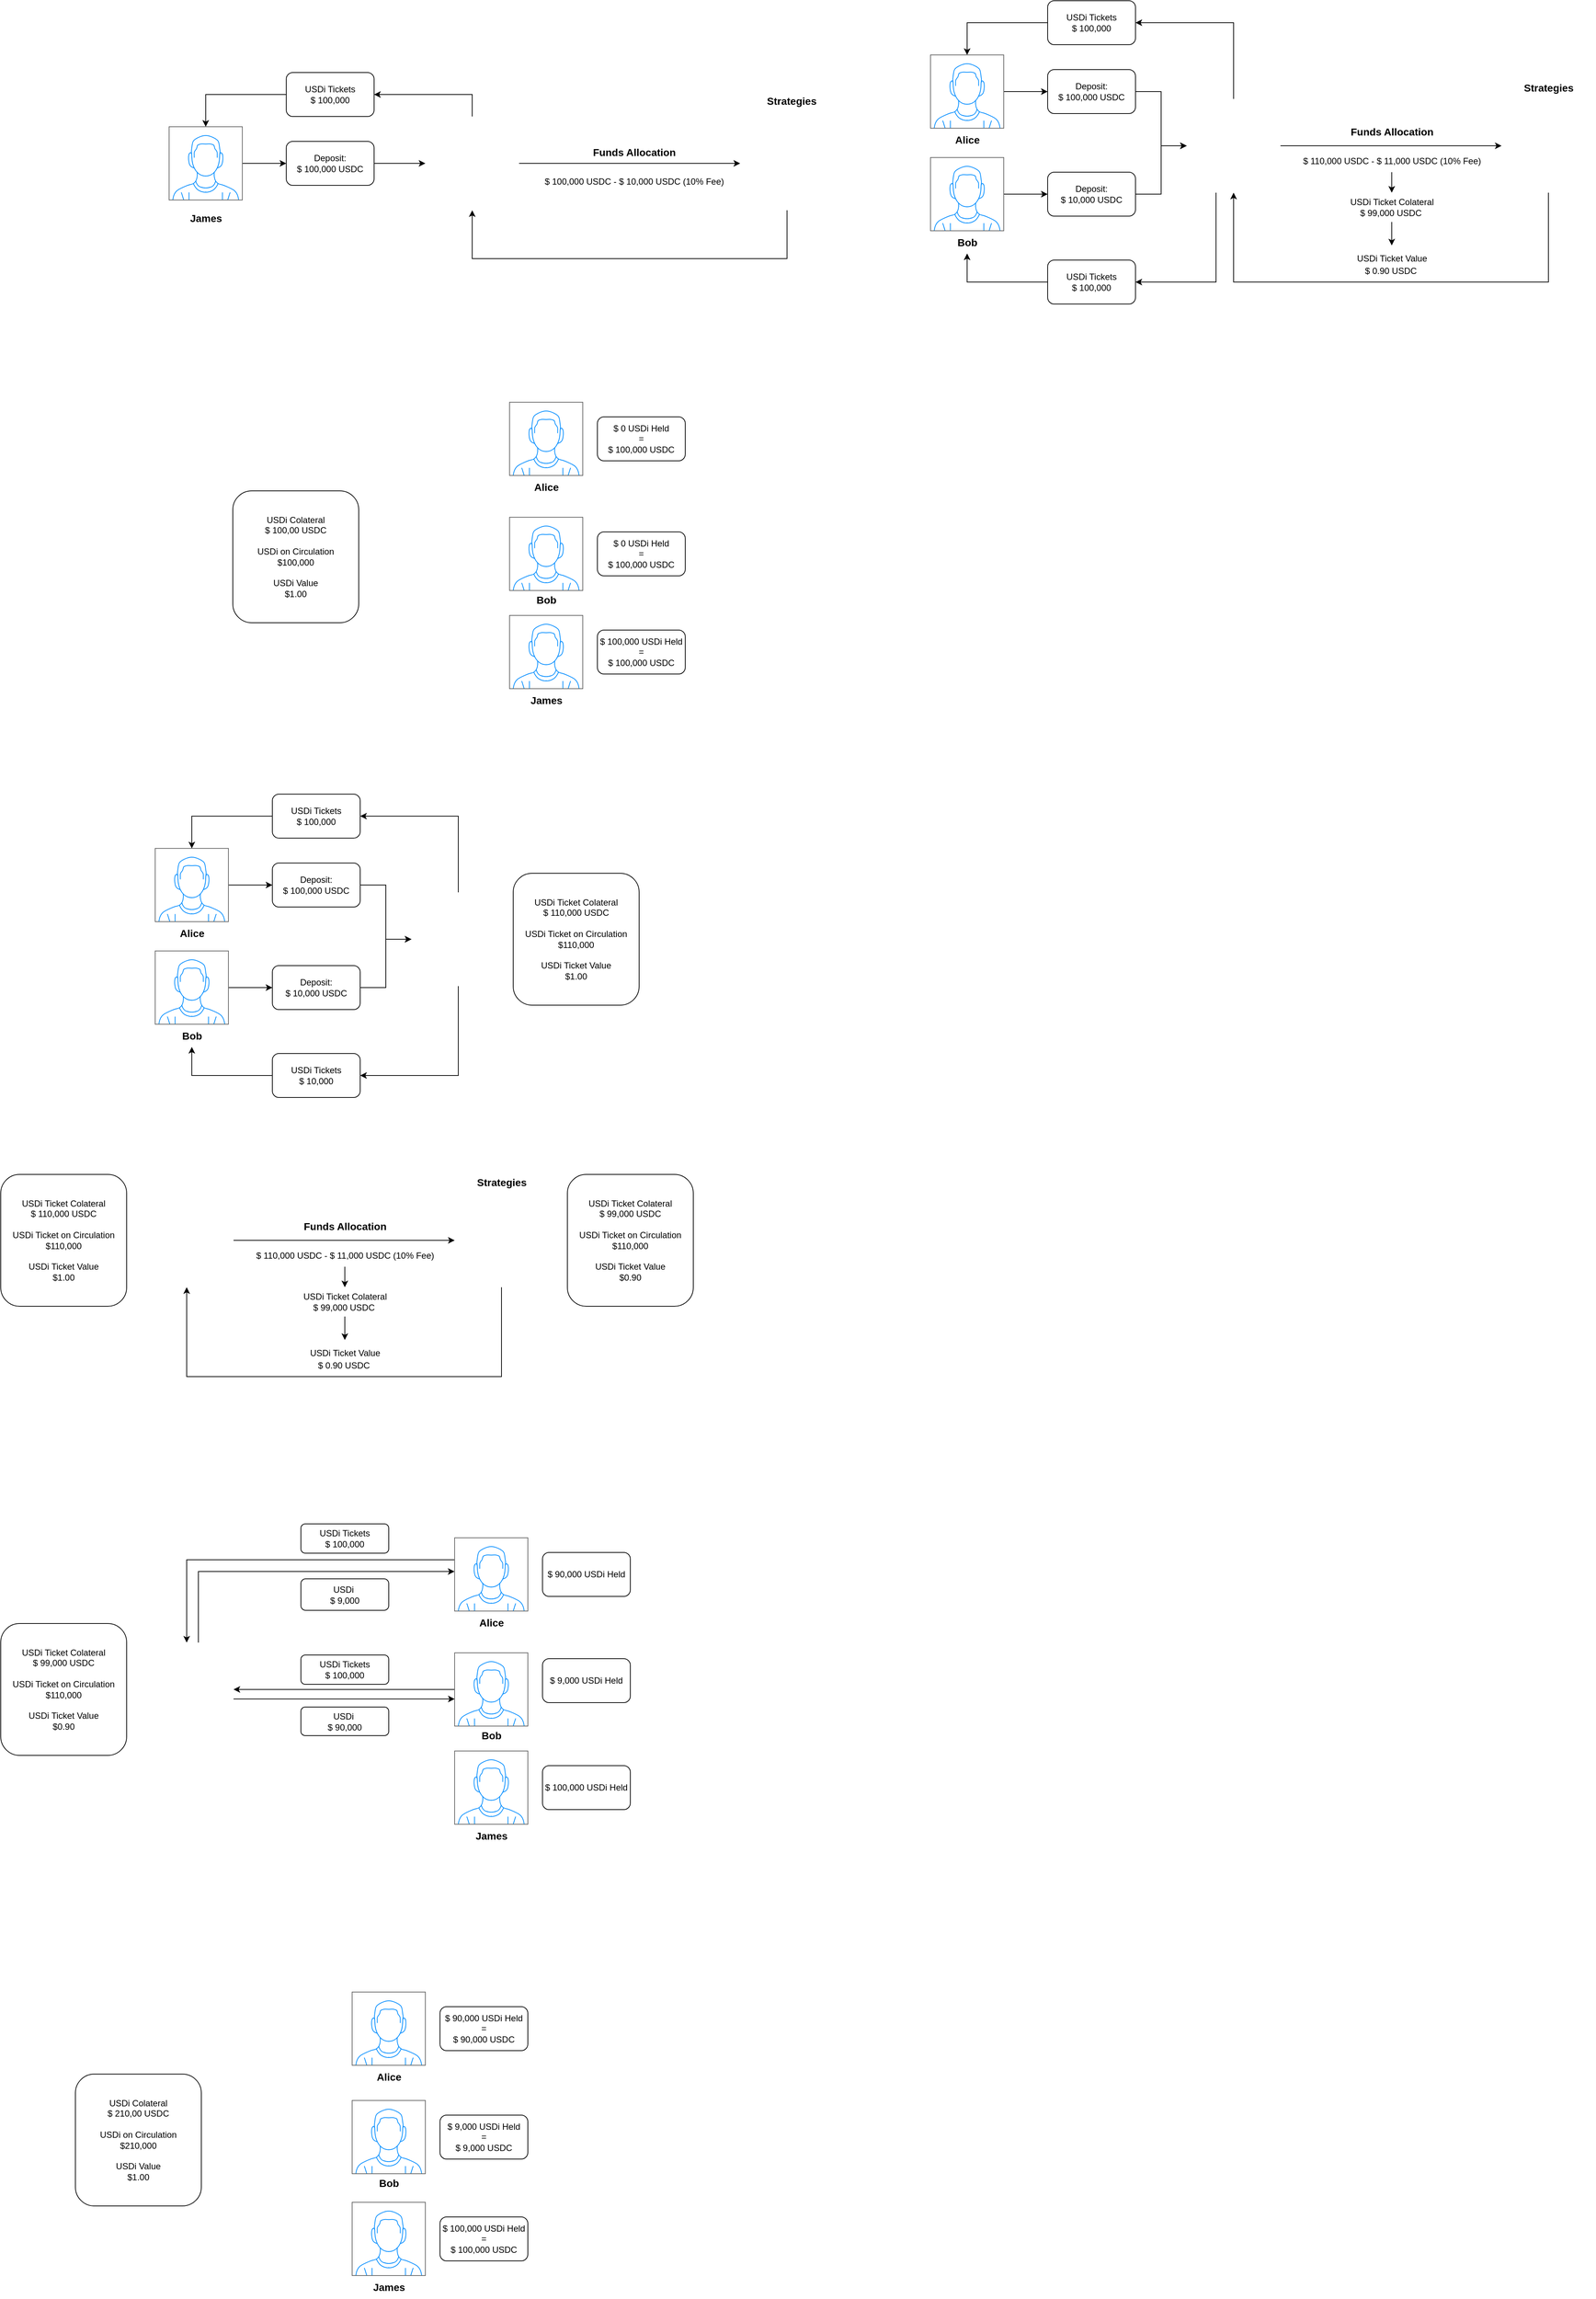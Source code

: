 <mxfile version="20.2.5" type="github">
  <diagram id="_vFJqaGQAh5Z3tcA5GTo" name="Página-1">
    <mxGraphModel dx="3383" dy="2263" grid="1" gridSize="10" guides="1" tooltips="1" connect="1" arrows="1" fold="1" page="1" pageScale="1" pageWidth="827" pageHeight="1169" math="0" shadow="0">
      <root>
        <mxCell id="0" />
        <mxCell id="1" parent="0" />
        <mxCell id="jvoHZDlcRhFGuNJNGTSo-19" value="" style="edgeStyle=orthogonalEdgeStyle;rounded=0;orthogonalLoop=1;jettySize=auto;html=1;" edge="1" parent="1" source="jvoHZDlcRhFGuNJNGTSo-2" target="jvoHZDlcRhFGuNJNGTSo-15">
          <mxGeometry relative="1" as="geometry" />
        </mxCell>
        <mxCell id="jvoHZDlcRhFGuNJNGTSo-2" value="Deposit:&lt;br&gt;$ 100,000 USDC" style="rounded=1;whiteSpace=wrap;html=1;" vertex="1" parent="1">
          <mxGeometry x="1290" y="-404" width="120" height="60" as="geometry" />
        </mxCell>
        <mxCell id="jvoHZDlcRhFGuNJNGTSo-20" style="edgeStyle=orthogonalEdgeStyle;rounded=0;orthogonalLoop=1;jettySize=auto;html=1;" edge="1" parent="1" source="jvoHZDlcRhFGuNJNGTSo-6" target="jvoHZDlcRhFGuNJNGTSo-10">
          <mxGeometry relative="1" as="geometry" />
        </mxCell>
        <mxCell id="jvoHZDlcRhFGuNJNGTSo-6" value="USDi Tickets&lt;br&gt;$ 100,000" style="rounded=1;whiteSpace=wrap;html=1;" vertex="1" parent="1">
          <mxGeometry x="1290" y="-498" width="120" height="60" as="geometry" />
        </mxCell>
        <mxCell id="jvoHZDlcRhFGuNJNGTSo-14" value="" style="edgeStyle=orthogonalEdgeStyle;rounded=0;orthogonalLoop=1;jettySize=auto;html=1;" edge="1" parent="1" source="jvoHZDlcRhFGuNJNGTSo-10" target="jvoHZDlcRhFGuNJNGTSo-2">
          <mxGeometry relative="1" as="geometry" />
        </mxCell>
        <mxCell id="jvoHZDlcRhFGuNJNGTSo-10" value="" style="verticalLabelPosition=bottom;shadow=0;dashed=0;align=center;html=1;verticalAlign=top;strokeWidth=1;shape=mxgraph.mockup.containers.userMale;strokeColor=#666666;strokeColor2=#008cff;" vertex="1" parent="1">
          <mxGeometry x="1130" y="-424" width="100" height="100" as="geometry" />
        </mxCell>
        <mxCell id="jvoHZDlcRhFGuNJNGTSo-18" value="" style="edgeStyle=orthogonalEdgeStyle;rounded=0;orthogonalLoop=1;jettySize=auto;html=1;" edge="1" parent="1" source="jvoHZDlcRhFGuNJNGTSo-15" target="jvoHZDlcRhFGuNJNGTSo-6">
          <mxGeometry relative="1" as="geometry">
            <Array as="points">
              <mxPoint x="1544" y="-468" />
            </Array>
          </mxGeometry>
        </mxCell>
        <mxCell id="jvoHZDlcRhFGuNJNGTSo-22" value="" style="edgeStyle=orthogonalEdgeStyle;rounded=0;orthogonalLoop=1;jettySize=auto;html=1;" edge="1" parent="1" source="jvoHZDlcRhFGuNJNGTSo-15" target="jvoHZDlcRhFGuNJNGTSo-21">
          <mxGeometry relative="1" as="geometry" />
        </mxCell>
        <mxCell id="jvoHZDlcRhFGuNJNGTSo-51" style="edgeStyle=orthogonalEdgeStyle;rounded=0;orthogonalLoop=1;jettySize=auto;html=1;entryX=1;entryY=0.5;entryDx=0;entryDy=0;fontSize=14;" edge="1" parent="1" source="jvoHZDlcRhFGuNJNGTSo-15" target="jvoHZDlcRhFGuNJNGTSo-50">
          <mxGeometry relative="1" as="geometry">
            <Array as="points">
              <mxPoint x="1520" y="-114" />
            </Array>
          </mxGeometry>
        </mxCell>
        <mxCell id="jvoHZDlcRhFGuNJNGTSo-15" value="" style="shape=image;html=1;verticalAlign=top;verticalLabelPosition=bottom;labelBackgroundColor=#ffffff;imageAspect=0;aspect=fixed;image=https://cdn3.iconfinder.com/data/icons/finance-152/64/1-128.png" vertex="1" parent="1">
          <mxGeometry x="1480" y="-364" width="128" height="128" as="geometry" />
        </mxCell>
        <mxCell id="jvoHZDlcRhFGuNJNGTSo-27" style="edgeStyle=orthogonalEdgeStyle;rounded=0;orthogonalLoop=1;jettySize=auto;html=1;entryX=0.5;entryY=1;entryDx=0;entryDy=0;fontSize=14;" edge="1" parent="1" source="jvoHZDlcRhFGuNJNGTSo-21" target="jvoHZDlcRhFGuNJNGTSo-15">
          <mxGeometry relative="1" as="geometry">
            <Array as="points">
              <mxPoint x="1974" y="-114" />
              <mxPoint x="1544" y="-114" />
            </Array>
          </mxGeometry>
        </mxCell>
        <mxCell id="jvoHZDlcRhFGuNJNGTSo-21" value="" style="shape=image;html=1;verticalAlign=top;verticalLabelPosition=bottom;labelBackgroundColor=#ffffff;imageAspect=0;aspect=fixed;image=https://cdn4.iconfinder.com/data/icons/success-filloutline/64/Income-cash-money-banking-business-128.png" vertex="1" parent="1">
          <mxGeometry x="1910" y="-364" width="128" height="128" as="geometry" />
        </mxCell>
        <mxCell id="jvoHZDlcRhFGuNJNGTSo-23" value="&lt;b&gt;&lt;font style=&quot;font-size: 14px;&quot;&gt;Funds Allocation&lt;/font&gt;&lt;/b&gt;" style="text;html=1;align=center;verticalAlign=middle;resizable=0;points=[];autosize=1;strokeColor=none;fillColor=none;" vertex="1" parent="1">
          <mxGeometry x="1690" y="-334" width="140" height="30" as="geometry" />
        </mxCell>
        <mxCell id="jvoHZDlcRhFGuNJNGTSo-57" style="edgeStyle=orthogonalEdgeStyle;rounded=0;orthogonalLoop=1;jettySize=auto;html=1;fontSize=14;" edge="1" parent="1" source="jvoHZDlcRhFGuNJNGTSo-25" target="jvoHZDlcRhFGuNJNGTSo-56">
          <mxGeometry relative="1" as="geometry" />
        </mxCell>
        <mxCell id="jvoHZDlcRhFGuNJNGTSo-25" value="&lt;span style=&quot;&quot;&gt;$ 110,000 USDC - $ 11,000 USDC (10% Fee)&lt;/span&gt;" style="text;html=1;align=center;verticalAlign=middle;resizable=0;points=[];autosize=1;strokeColor=none;fillColor=none;" vertex="1" parent="1">
          <mxGeometry x="1625" y="-294" width="270" height="30" as="geometry" />
        </mxCell>
        <mxCell id="jvoHZDlcRhFGuNJNGTSo-28" value="&lt;span style=&quot;font-size: 14px;&quot;&gt;&lt;b&gt;Strategies&lt;/b&gt;&lt;/span&gt;" style="text;html=1;align=center;verticalAlign=middle;resizable=0;points=[];autosize=1;strokeColor=none;fillColor=none;" vertex="1" parent="1">
          <mxGeometry x="1929" y="-394" width="90" height="30" as="geometry" />
        </mxCell>
        <mxCell id="jvoHZDlcRhFGuNJNGTSo-29" value="&lt;b&gt;&lt;font style=&quot;font-size: 14px;&quot;&gt;Alice&lt;/font&gt;&lt;/b&gt;" style="text;html=1;align=center;verticalAlign=middle;resizable=0;points=[];autosize=1;strokeColor=none;fillColor=none;" vertex="1" parent="1">
          <mxGeometry x="1150" y="-323" width="60" height="30" as="geometry" />
        </mxCell>
        <mxCell id="jvoHZDlcRhFGuNJNGTSo-30" value="" style="edgeStyle=orthogonalEdgeStyle;rounded=0;orthogonalLoop=1;jettySize=auto;html=1;" edge="1" parent="1" source="jvoHZDlcRhFGuNJNGTSo-31" target="jvoHZDlcRhFGuNJNGTSo-38">
          <mxGeometry relative="1" as="geometry" />
        </mxCell>
        <mxCell id="jvoHZDlcRhFGuNJNGTSo-31" value="Deposit:&lt;br&gt;$ 100,000 USDC" style="rounded=1;whiteSpace=wrap;html=1;" vertex="1" parent="1">
          <mxGeometry x="250" y="-306" width="120" height="60" as="geometry" />
        </mxCell>
        <mxCell id="jvoHZDlcRhFGuNJNGTSo-32" style="edgeStyle=orthogonalEdgeStyle;rounded=0;orthogonalLoop=1;jettySize=auto;html=1;" edge="1" parent="1" source="jvoHZDlcRhFGuNJNGTSo-33" target="jvoHZDlcRhFGuNJNGTSo-35">
          <mxGeometry relative="1" as="geometry" />
        </mxCell>
        <mxCell id="jvoHZDlcRhFGuNJNGTSo-33" value="USDi Tickets&lt;br&gt;$ 100,000" style="rounded=1;whiteSpace=wrap;html=1;" vertex="1" parent="1">
          <mxGeometry x="250" y="-400" width="120" height="60" as="geometry" />
        </mxCell>
        <mxCell id="jvoHZDlcRhFGuNJNGTSo-34" value="" style="edgeStyle=orthogonalEdgeStyle;rounded=0;orthogonalLoop=1;jettySize=auto;html=1;" edge="1" parent="1" source="jvoHZDlcRhFGuNJNGTSo-35" target="jvoHZDlcRhFGuNJNGTSo-31">
          <mxGeometry relative="1" as="geometry" />
        </mxCell>
        <mxCell id="jvoHZDlcRhFGuNJNGTSo-35" value="" style="verticalLabelPosition=bottom;shadow=0;dashed=0;align=center;html=1;verticalAlign=top;strokeWidth=1;shape=mxgraph.mockup.containers.userMale;strokeColor=#666666;strokeColor2=#008cff;" vertex="1" parent="1">
          <mxGeometry x="90" y="-326" width="100" height="100" as="geometry" />
        </mxCell>
        <mxCell id="jvoHZDlcRhFGuNJNGTSo-36" value="" style="edgeStyle=orthogonalEdgeStyle;rounded=0;orthogonalLoop=1;jettySize=auto;html=1;" edge="1" parent="1" source="jvoHZDlcRhFGuNJNGTSo-38" target="jvoHZDlcRhFGuNJNGTSo-33">
          <mxGeometry relative="1" as="geometry">
            <Array as="points">
              <mxPoint x="504" y="-370" />
            </Array>
          </mxGeometry>
        </mxCell>
        <mxCell id="jvoHZDlcRhFGuNJNGTSo-37" value="" style="edgeStyle=orthogonalEdgeStyle;rounded=0;orthogonalLoop=1;jettySize=auto;html=1;" edge="1" parent="1" source="jvoHZDlcRhFGuNJNGTSo-38" target="jvoHZDlcRhFGuNJNGTSo-40">
          <mxGeometry relative="1" as="geometry" />
        </mxCell>
        <mxCell id="jvoHZDlcRhFGuNJNGTSo-38" value="" style="shape=image;html=1;verticalAlign=top;verticalLabelPosition=bottom;labelBackgroundColor=#ffffff;imageAspect=0;aspect=fixed;image=https://cdn3.iconfinder.com/data/icons/finance-152/64/1-128.png" vertex="1" parent="1">
          <mxGeometry x="440" y="-340" width="128" height="128" as="geometry" />
        </mxCell>
        <mxCell id="jvoHZDlcRhFGuNJNGTSo-39" style="edgeStyle=orthogonalEdgeStyle;rounded=0;orthogonalLoop=1;jettySize=auto;html=1;entryX=0.5;entryY=1;entryDx=0;entryDy=0;fontSize=14;" edge="1" parent="1" source="jvoHZDlcRhFGuNJNGTSo-40" target="jvoHZDlcRhFGuNJNGTSo-38">
          <mxGeometry relative="1" as="geometry">
            <Array as="points">
              <mxPoint x="934" y="-146" />
              <mxPoint x="504" y="-146" />
            </Array>
          </mxGeometry>
        </mxCell>
        <mxCell id="jvoHZDlcRhFGuNJNGTSo-40" value="" style="shape=image;html=1;verticalAlign=top;verticalLabelPosition=bottom;labelBackgroundColor=#ffffff;imageAspect=0;aspect=fixed;image=https://cdn4.iconfinder.com/data/icons/success-filloutline/64/Income-cash-money-banking-business-128.png" vertex="1" parent="1">
          <mxGeometry x="870" y="-340" width="128" height="128" as="geometry" />
        </mxCell>
        <mxCell id="jvoHZDlcRhFGuNJNGTSo-41" value="&lt;b&gt;&lt;font style=&quot;font-size: 14px;&quot;&gt;Funds Allocation&lt;/font&gt;&lt;/b&gt;" style="text;html=1;align=center;verticalAlign=middle;resizable=0;points=[];autosize=1;strokeColor=none;fillColor=none;" vertex="1" parent="1">
          <mxGeometry x="655" y="-306" width="140" height="30" as="geometry" />
        </mxCell>
        <mxCell id="jvoHZDlcRhFGuNJNGTSo-42" value="&lt;span style=&quot;&quot;&gt;$ 100,000 USDC - $ 10,000 USDC (10% Fee)&lt;/span&gt;" style="text;html=1;align=center;verticalAlign=middle;resizable=0;points=[];autosize=1;strokeColor=none;fillColor=none;" vertex="1" parent="1">
          <mxGeometry x="590" y="-266" width="270" height="30" as="geometry" />
        </mxCell>
        <mxCell id="jvoHZDlcRhFGuNJNGTSo-43" value="&lt;span style=&quot;font-size: 14px;&quot;&gt;&lt;b&gt;Strategies&lt;/b&gt;&lt;/span&gt;" style="text;html=1;align=center;verticalAlign=middle;resizable=0;points=[];autosize=1;strokeColor=none;fillColor=none;" vertex="1" parent="1">
          <mxGeometry x="895" y="-376" width="90" height="30" as="geometry" />
        </mxCell>
        <mxCell id="jvoHZDlcRhFGuNJNGTSo-44" value="&lt;b&gt;&lt;font style=&quot;font-size: 14px;&quot;&gt;James&lt;/font&gt;&lt;/b&gt;" style="text;html=1;align=center;verticalAlign=middle;resizable=0;points=[];autosize=1;strokeColor=none;fillColor=none;" vertex="1" parent="1">
          <mxGeometry x="105" y="-216" width="70" height="30" as="geometry" />
        </mxCell>
        <mxCell id="jvoHZDlcRhFGuNJNGTSo-48" style="edgeStyle=orthogonalEdgeStyle;rounded=0;orthogonalLoop=1;jettySize=auto;html=1;fontSize=14;" edge="1" parent="1" source="jvoHZDlcRhFGuNJNGTSo-45" target="jvoHZDlcRhFGuNJNGTSo-47">
          <mxGeometry relative="1" as="geometry" />
        </mxCell>
        <mxCell id="jvoHZDlcRhFGuNJNGTSo-45" value="" style="verticalLabelPosition=bottom;shadow=0;dashed=0;align=center;html=1;verticalAlign=top;strokeWidth=1;shape=mxgraph.mockup.containers.userMale;strokeColor=#666666;strokeColor2=#008cff;" vertex="1" parent="1">
          <mxGeometry x="1130" y="-284" width="100" height="100" as="geometry" />
        </mxCell>
        <mxCell id="jvoHZDlcRhFGuNJNGTSo-46" value="&lt;b&gt;&lt;font style=&quot;font-size: 14px;&quot;&gt;Bob&lt;br&gt;&lt;/font&gt;&lt;/b&gt;" style="text;html=1;align=center;verticalAlign=middle;resizable=0;points=[];autosize=1;strokeColor=none;fillColor=none;" vertex="1" parent="1">
          <mxGeometry x="1155" y="-183" width="50" height="30" as="geometry" />
        </mxCell>
        <mxCell id="jvoHZDlcRhFGuNJNGTSo-49" style="edgeStyle=orthogonalEdgeStyle;rounded=0;orthogonalLoop=1;jettySize=auto;html=1;entryX=0;entryY=0.5;entryDx=0;entryDy=0;fontSize=14;" edge="1" parent="1" source="jvoHZDlcRhFGuNJNGTSo-47" target="jvoHZDlcRhFGuNJNGTSo-15">
          <mxGeometry relative="1" as="geometry" />
        </mxCell>
        <mxCell id="jvoHZDlcRhFGuNJNGTSo-47" value="Deposit:&lt;br&gt;$ 10,000 USDC" style="rounded=1;whiteSpace=wrap;html=1;" vertex="1" parent="1">
          <mxGeometry x="1290" y="-264" width="120" height="60" as="geometry" />
        </mxCell>
        <mxCell id="jvoHZDlcRhFGuNJNGTSo-52" style="edgeStyle=orthogonalEdgeStyle;rounded=0;orthogonalLoop=1;jettySize=auto;html=1;fontSize=14;" edge="1" parent="1" source="jvoHZDlcRhFGuNJNGTSo-50" target="jvoHZDlcRhFGuNJNGTSo-46">
          <mxGeometry relative="1" as="geometry" />
        </mxCell>
        <mxCell id="jvoHZDlcRhFGuNJNGTSo-50" value="USDi Tickets&lt;br&gt;$ 100,000" style="rounded=1;whiteSpace=wrap;html=1;" vertex="1" parent="1">
          <mxGeometry x="1290" y="-144" width="120" height="60" as="geometry" />
        </mxCell>
        <mxCell id="jvoHZDlcRhFGuNJNGTSo-53" value="" style="verticalLabelPosition=bottom;shadow=0;dashed=0;align=center;html=1;verticalAlign=top;strokeWidth=1;shape=mxgraph.mockup.containers.userMale;strokeColor=#666666;strokeColor2=#008cff;" vertex="1" parent="1">
          <mxGeometry x="480" y="1891" width="100" height="100" as="geometry" />
        </mxCell>
        <mxCell id="jvoHZDlcRhFGuNJNGTSo-54" value="&lt;b&gt;&lt;font style=&quot;font-size: 14px;&quot;&gt;James&lt;/font&gt;&lt;/b&gt;" style="text;html=1;align=center;verticalAlign=middle;resizable=0;points=[];autosize=1;strokeColor=none;fillColor=none;" vertex="1" parent="1">
          <mxGeometry x="495" y="1992" width="70" height="30" as="geometry" />
        </mxCell>
        <mxCell id="jvoHZDlcRhFGuNJNGTSo-55" value="$ 90,000 USDi Held" style="rounded=1;whiteSpace=wrap;html=1;" vertex="1" parent="1">
          <mxGeometry x="600" y="1620" width="120" height="60" as="geometry" />
        </mxCell>
        <mxCell id="jvoHZDlcRhFGuNJNGTSo-60" value="" style="edgeStyle=orthogonalEdgeStyle;rounded=0;orthogonalLoop=1;jettySize=auto;html=1;fontSize=14;" edge="1" parent="1" source="jvoHZDlcRhFGuNJNGTSo-56" target="jvoHZDlcRhFGuNJNGTSo-59">
          <mxGeometry relative="1" as="geometry" />
        </mxCell>
        <mxCell id="jvoHZDlcRhFGuNJNGTSo-56" value="&lt;span style=&quot;&quot;&gt;USDi Ticket Colateral&lt;br&gt;$ 99,000 USDC&amp;nbsp;&lt;/span&gt;" style="text;html=1;align=center;verticalAlign=middle;resizable=0;points=[];autosize=1;strokeColor=none;fillColor=none;" vertex="1" parent="1">
          <mxGeometry x="1690" y="-236" width="140" height="40" as="geometry" />
        </mxCell>
        <mxCell id="jvoHZDlcRhFGuNJNGTSo-59" value="&lt;span style=&quot;&quot;&gt;&lt;font style=&quot;font-size: 12px;&quot;&gt;USDi Ticket Value&lt;br&gt;$ 0.90 USDC&amp;nbsp;&lt;/font&gt;&lt;/span&gt;" style="text;html=1;align=center;verticalAlign=middle;resizable=0;points=[];autosize=1;strokeColor=none;fillColor=none;fontSize=14;" vertex="1" parent="1">
          <mxGeometry x="1700" y="-164" width="120" height="50" as="geometry" />
        </mxCell>
        <mxCell id="jvoHZDlcRhFGuNJNGTSo-98" style="edgeStyle=orthogonalEdgeStyle;rounded=0;orthogonalLoop=1;jettySize=auto;html=1;entryX=0.5;entryY=0;entryDx=0;entryDy=0;fontSize=12;" edge="1" parent="1" source="jvoHZDlcRhFGuNJNGTSo-61" target="jvoHZDlcRhFGuNJNGTSo-96">
          <mxGeometry relative="1" as="geometry">
            <Array as="points">
              <mxPoint x="114" y="1630" />
            </Array>
          </mxGeometry>
        </mxCell>
        <mxCell id="jvoHZDlcRhFGuNJNGTSo-61" value="" style="verticalLabelPosition=bottom;shadow=0;dashed=0;align=center;html=1;verticalAlign=top;strokeWidth=1;shape=mxgraph.mockup.containers.userMale;strokeColor=#666666;strokeColor2=#008cff;" vertex="1" parent="1">
          <mxGeometry x="480" y="1600" width="100" height="100" as="geometry" />
        </mxCell>
        <mxCell id="jvoHZDlcRhFGuNJNGTSo-62" value="&lt;b&gt;&lt;font style=&quot;font-size: 14px;&quot;&gt;Alice&lt;/font&gt;&lt;/b&gt;" style="text;html=1;align=center;verticalAlign=middle;resizable=0;points=[];autosize=1;strokeColor=none;fillColor=none;" vertex="1" parent="1">
          <mxGeometry x="500" y="1701" width="60" height="30" as="geometry" />
        </mxCell>
        <mxCell id="jvoHZDlcRhFGuNJNGTSo-99" style="edgeStyle=orthogonalEdgeStyle;rounded=0;orthogonalLoop=1;jettySize=auto;html=1;entryX=1;entryY=0.5;entryDx=0;entryDy=0;fontSize=12;" edge="1" parent="1" source="jvoHZDlcRhFGuNJNGTSo-63" target="jvoHZDlcRhFGuNJNGTSo-96">
          <mxGeometry relative="1" as="geometry" />
        </mxCell>
        <mxCell id="jvoHZDlcRhFGuNJNGTSo-63" value="" style="verticalLabelPosition=bottom;shadow=0;dashed=0;align=center;html=1;verticalAlign=top;strokeWidth=1;shape=mxgraph.mockup.containers.userMale;strokeColor=#666666;strokeColor2=#008cff;" vertex="1" parent="1">
          <mxGeometry x="480" y="1757" width="100" height="100" as="geometry" />
        </mxCell>
        <mxCell id="jvoHZDlcRhFGuNJNGTSo-64" value="&lt;b&gt;&lt;font style=&quot;font-size: 14px;&quot;&gt;Bob&lt;br&gt;&lt;/font&gt;&lt;/b&gt;" style="text;html=1;align=center;verticalAlign=middle;resizable=0;points=[];autosize=1;strokeColor=none;fillColor=none;" vertex="1" parent="1">
          <mxGeometry x="505" y="1855" width="50" height="30" as="geometry" />
        </mxCell>
        <mxCell id="jvoHZDlcRhFGuNJNGTSo-65" value="$ 9,000 USDi Held" style="rounded=1;whiteSpace=wrap;html=1;" vertex="1" parent="1">
          <mxGeometry x="600" y="1765" width="120" height="60" as="geometry" />
        </mxCell>
        <mxCell id="jvoHZDlcRhFGuNJNGTSo-66" value="$ 100,000 USDi Held" style="rounded=1;whiteSpace=wrap;html=1;" vertex="1" parent="1">
          <mxGeometry x="600" y="1911" width="120" height="60" as="geometry" />
        </mxCell>
        <mxCell id="jvoHZDlcRhFGuNJNGTSo-67" value="" style="edgeStyle=orthogonalEdgeStyle;rounded=0;orthogonalLoop=1;jettySize=auto;html=1;" edge="1" parent="1" source="jvoHZDlcRhFGuNJNGTSo-68" target="jvoHZDlcRhFGuNJNGTSo-75">
          <mxGeometry relative="1" as="geometry" />
        </mxCell>
        <mxCell id="jvoHZDlcRhFGuNJNGTSo-68" value="Deposit:&lt;br&gt;$ 100,000 USDC" style="rounded=1;whiteSpace=wrap;html=1;" vertex="1" parent="1">
          <mxGeometry x="231" y="679" width="120" height="60" as="geometry" />
        </mxCell>
        <mxCell id="jvoHZDlcRhFGuNJNGTSo-69" style="edgeStyle=orthogonalEdgeStyle;rounded=0;orthogonalLoop=1;jettySize=auto;html=1;" edge="1" parent="1" source="jvoHZDlcRhFGuNJNGTSo-70" target="jvoHZDlcRhFGuNJNGTSo-72">
          <mxGeometry relative="1" as="geometry" />
        </mxCell>
        <mxCell id="jvoHZDlcRhFGuNJNGTSo-70" value="USDi Tickets&lt;br&gt;$ 100,000" style="rounded=1;whiteSpace=wrap;html=1;" vertex="1" parent="1">
          <mxGeometry x="231" y="585" width="120" height="60" as="geometry" />
        </mxCell>
        <mxCell id="jvoHZDlcRhFGuNJNGTSo-71" value="" style="edgeStyle=orthogonalEdgeStyle;rounded=0;orthogonalLoop=1;jettySize=auto;html=1;" edge="1" parent="1" source="jvoHZDlcRhFGuNJNGTSo-72" target="jvoHZDlcRhFGuNJNGTSo-68">
          <mxGeometry relative="1" as="geometry" />
        </mxCell>
        <mxCell id="jvoHZDlcRhFGuNJNGTSo-72" value="" style="verticalLabelPosition=bottom;shadow=0;dashed=0;align=center;html=1;verticalAlign=top;strokeWidth=1;shape=mxgraph.mockup.containers.userMale;strokeColor=#666666;strokeColor2=#008cff;" vertex="1" parent="1">
          <mxGeometry x="71" y="659" width="100" height="100" as="geometry" />
        </mxCell>
        <mxCell id="jvoHZDlcRhFGuNJNGTSo-73" value="" style="edgeStyle=orthogonalEdgeStyle;rounded=0;orthogonalLoop=1;jettySize=auto;html=1;" edge="1" parent="1" source="jvoHZDlcRhFGuNJNGTSo-75" target="jvoHZDlcRhFGuNJNGTSo-70">
          <mxGeometry relative="1" as="geometry">
            <Array as="points">
              <mxPoint x="485" y="615" />
            </Array>
          </mxGeometry>
        </mxCell>
        <mxCell id="jvoHZDlcRhFGuNJNGTSo-74" style="edgeStyle=orthogonalEdgeStyle;rounded=0;orthogonalLoop=1;jettySize=auto;html=1;entryX=1;entryY=0.5;entryDx=0;entryDy=0;fontSize=14;exitX=0.5;exitY=1;exitDx=0;exitDy=0;" edge="1" parent="1" source="jvoHZDlcRhFGuNJNGTSo-75" target="jvoHZDlcRhFGuNJNGTSo-83">
          <mxGeometry relative="1" as="geometry">
            <Array as="points">
              <mxPoint x="485" y="969" />
            </Array>
          </mxGeometry>
        </mxCell>
        <mxCell id="jvoHZDlcRhFGuNJNGTSo-75" value="" style="shape=image;html=1;verticalAlign=top;verticalLabelPosition=bottom;labelBackgroundColor=#ffffff;imageAspect=0;aspect=fixed;image=https://cdn3.iconfinder.com/data/icons/finance-152/64/1-128.png" vertex="1" parent="1">
          <mxGeometry x="421" y="719" width="128" height="128" as="geometry" />
        </mxCell>
        <mxCell id="jvoHZDlcRhFGuNJNGTSo-76" value="&lt;b&gt;&lt;font style=&quot;font-size: 14px;&quot;&gt;Alice&lt;/font&gt;&lt;/b&gt;" style="text;html=1;align=center;verticalAlign=middle;resizable=0;points=[];autosize=1;strokeColor=none;fillColor=none;" vertex="1" parent="1">
          <mxGeometry x="91" y="760" width="60" height="30" as="geometry" />
        </mxCell>
        <mxCell id="jvoHZDlcRhFGuNJNGTSo-77" style="edgeStyle=orthogonalEdgeStyle;rounded=0;orthogonalLoop=1;jettySize=auto;html=1;fontSize=14;" edge="1" parent="1" source="jvoHZDlcRhFGuNJNGTSo-78" target="jvoHZDlcRhFGuNJNGTSo-81">
          <mxGeometry relative="1" as="geometry" />
        </mxCell>
        <mxCell id="jvoHZDlcRhFGuNJNGTSo-78" value="" style="verticalLabelPosition=bottom;shadow=0;dashed=0;align=center;html=1;verticalAlign=top;strokeWidth=1;shape=mxgraph.mockup.containers.userMale;strokeColor=#666666;strokeColor2=#008cff;" vertex="1" parent="1">
          <mxGeometry x="71" y="799" width="100" height="100" as="geometry" />
        </mxCell>
        <mxCell id="jvoHZDlcRhFGuNJNGTSo-79" value="&lt;b&gt;&lt;font style=&quot;font-size: 14px;&quot;&gt;Bob&lt;br&gt;&lt;/font&gt;&lt;/b&gt;" style="text;html=1;align=center;verticalAlign=middle;resizable=0;points=[];autosize=1;strokeColor=none;fillColor=none;" vertex="1" parent="1">
          <mxGeometry x="96" y="900" width="50" height="30" as="geometry" />
        </mxCell>
        <mxCell id="jvoHZDlcRhFGuNJNGTSo-80" style="edgeStyle=orthogonalEdgeStyle;rounded=0;orthogonalLoop=1;jettySize=auto;html=1;entryX=0;entryY=0.5;entryDx=0;entryDy=0;fontSize=14;" edge="1" parent="1" source="jvoHZDlcRhFGuNJNGTSo-81" target="jvoHZDlcRhFGuNJNGTSo-75">
          <mxGeometry relative="1" as="geometry" />
        </mxCell>
        <mxCell id="jvoHZDlcRhFGuNJNGTSo-81" value="Deposit:&lt;br&gt;$ 10,000 USDC" style="rounded=1;whiteSpace=wrap;html=1;" vertex="1" parent="1">
          <mxGeometry x="231" y="819" width="120" height="60" as="geometry" />
        </mxCell>
        <mxCell id="jvoHZDlcRhFGuNJNGTSo-82" style="edgeStyle=orthogonalEdgeStyle;rounded=0;orthogonalLoop=1;jettySize=auto;html=1;fontSize=14;" edge="1" parent="1" source="jvoHZDlcRhFGuNJNGTSo-83" target="jvoHZDlcRhFGuNJNGTSo-79">
          <mxGeometry relative="1" as="geometry" />
        </mxCell>
        <mxCell id="jvoHZDlcRhFGuNJNGTSo-83" value="USDi Tickets&lt;br&gt;$ 10,000" style="rounded=1;whiteSpace=wrap;html=1;" vertex="1" parent="1">
          <mxGeometry x="231" y="939" width="120" height="60" as="geometry" />
        </mxCell>
        <mxCell id="jvoHZDlcRhFGuNJNGTSo-84" value="" style="edgeStyle=orthogonalEdgeStyle;rounded=0;orthogonalLoop=1;jettySize=auto;html=1;" edge="1" parent="1" source="jvoHZDlcRhFGuNJNGTSo-85" target="jvoHZDlcRhFGuNJNGTSo-87">
          <mxGeometry relative="1" as="geometry" />
        </mxCell>
        <mxCell id="jvoHZDlcRhFGuNJNGTSo-85" value="" style="shape=image;html=1;verticalAlign=top;verticalLabelPosition=bottom;labelBackgroundColor=#ffffff;imageAspect=0;aspect=fixed;image=https://cdn3.iconfinder.com/data/icons/finance-152/64/1-128.png" vertex="1" parent="1">
          <mxGeometry x="50" y="1130" width="128" height="128" as="geometry" />
        </mxCell>
        <mxCell id="jvoHZDlcRhFGuNJNGTSo-86" style="edgeStyle=orthogonalEdgeStyle;rounded=0;orthogonalLoop=1;jettySize=auto;html=1;entryX=0.5;entryY=1;entryDx=0;entryDy=0;fontSize=14;" edge="1" parent="1" source="jvoHZDlcRhFGuNJNGTSo-87" target="jvoHZDlcRhFGuNJNGTSo-85">
          <mxGeometry relative="1" as="geometry">
            <Array as="points">
              <mxPoint x="544" y="1380" />
              <mxPoint x="114" y="1380" />
            </Array>
          </mxGeometry>
        </mxCell>
        <mxCell id="jvoHZDlcRhFGuNJNGTSo-87" value="" style="shape=image;html=1;verticalAlign=top;verticalLabelPosition=bottom;labelBackgroundColor=#ffffff;imageAspect=0;aspect=fixed;image=https://cdn4.iconfinder.com/data/icons/success-filloutline/64/Income-cash-money-banking-business-128.png" vertex="1" parent="1">
          <mxGeometry x="480" y="1130" width="128" height="128" as="geometry" />
        </mxCell>
        <mxCell id="jvoHZDlcRhFGuNJNGTSo-88" value="&lt;b&gt;&lt;font style=&quot;font-size: 14px;&quot;&gt;Funds Allocation&lt;/font&gt;&lt;/b&gt;" style="text;html=1;align=center;verticalAlign=middle;resizable=0;points=[];autosize=1;strokeColor=none;fillColor=none;" vertex="1" parent="1">
          <mxGeometry x="260" y="1160" width="140" height="30" as="geometry" />
        </mxCell>
        <mxCell id="jvoHZDlcRhFGuNJNGTSo-89" style="edgeStyle=orthogonalEdgeStyle;rounded=0;orthogonalLoop=1;jettySize=auto;html=1;fontSize=14;" edge="1" parent="1" source="jvoHZDlcRhFGuNJNGTSo-90" target="jvoHZDlcRhFGuNJNGTSo-93">
          <mxGeometry relative="1" as="geometry" />
        </mxCell>
        <mxCell id="jvoHZDlcRhFGuNJNGTSo-90" value="&lt;span style=&quot;&quot;&gt;$ 110,000 USDC - $ 11,000 USDC (10% Fee)&lt;/span&gt;" style="text;html=1;align=center;verticalAlign=middle;resizable=0;points=[];autosize=1;strokeColor=none;fillColor=none;" vertex="1" parent="1">
          <mxGeometry x="195" y="1200" width="270" height="30" as="geometry" />
        </mxCell>
        <mxCell id="jvoHZDlcRhFGuNJNGTSo-91" value="&lt;span style=&quot;font-size: 14px;&quot;&gt;&lt;b&gt;Strategies&lt;/b&gt;&lt;/span&gt;" style="text;html=1;align=center;verticalAlign=middle;resizable=0;points=[];autosize=1;strokeColor=none;fillColor=none;" vertex="1" parent="1">
          <mxGeometry x="499" y="1100" width="90" height="30" as="geometry" />
        </mxCell>
        <mxCell id="jvoHZDlcRhFGuNJNGTSo-92" value="" style="edgeStyle=orthogonalEdgeStyle;rounded=0;orthogonalLoop=1;jettySize=auto;html=1;fontSize=14;" edge="1" parent="1" source="jvoHZDlcRhFGuNJNGTSo-93" target="jvoHZDlcRhFGuNJNGTSo-94">
          <mxGeometry relative="1" as="geometry" />
        </mxCell>
        <mxCell id="jvoHZDlcRhFGuNJNGTSo-93" value="&lt;span style=&quot;&quot;&gt;USDi Ticket Colateral&lt;br&gt;$ 99,000 USDC&amp;nbsp;&lt;/span&gt;" style="text;html=1;align=center;verticalAlign=middle;resizable=0;points=[];autosize=1;strokeColor=none;fillColor=none;" vertex="1" parent="1">
          <mxGeometry x="260" y="1258" width="140" height="40" as="geometry" />
        </mxCell>
        <mxCell id="jvoHZDlcRhFGuNJNGTSo-94" value="&lt;span style=&quot;&quot;&gt;&lt;font style=&quot;font-size: 12px;&quot;&gt;USDi Ticket Value&lt;br&gt;$ 0.90 USDC&amp;nbsp;&lt;/font&gt;&lt;/span&gt;" style="text;html=1;align=center;verticalAlign=middle;resizable=0;points=[];autosize=1;strokeColor=none;fillColor=none;fontSize=14;" vertex="1" parent="1">
          <mxGeometry x="270" y="1330" width="120" height="50" as="geometry" />
        </mxCell>
        <mxCell id="jvoHZDlcRhFGuNJNGTSo-102" style="edgeStyle=orthogonalEdgeStyle;rounded=0;orthogonalLoop=1;jettySize=auto;html=1;fontSize=12;" edge="1" parent="1" source="jvoHZDlcRhFGuNJNGTSo-96" target="jvoHZDlcRhFGuNJNGTSo-63">
          <mxGeometry relative="1" as="geometry">
            <Array as="points">
              <mxPoint x="340" y="1820" />
              <mxPoint x="340" y="1820" />
            </Array>
          </mxGeometry>
        </mxCell>
        <mxCell id="jvoHZDlcRhFGuNJNGTSo-104" style="edgeStyle=orthogonalEdgeStyle;rounded=0;orthogonalLoop=1;jettySize=auto;html=1;entryX=-0.002;entryY=0.46;entryDx=0;entryDy=0;entryPerimeter=0;fontSize=12;" edge="1" parent="1" source="jvoHZDlcRhFGuNJNGTSo-96" target="jvoHZDlcRhFGuNJNGTSo-61">
          <mxGeometry relative="1" as="geometry">
            <Array as="points">
              <mxPoint x="130" y="1646" />
            </Array>
          </mxGeometry>
        </mxCell>
        <mxCell id="jvoHZDlcRhFGuNJNGTSo-96" value="" style="shape=image;html=1;verticalAlign=top;verticalLabelPosition=bottom;labelBackgroundColor=#ffffff;imageAspect=0;aspect=fixed;image=https://cdn3.iconfinder.com/data/icons/finance-152/64/1-128.png" vertex="1" parent="1">
          <mxGeometry x="50" y="1743" width="128" height="128" as="geometry" />
        </mxCell>
        <mxCell id="jvoHZDlcRhFGuNJNGTSo-97" value="USDi Ticket Colateral&lt;br&gt;$ 99,000 USDC&lt;br&gt;&lt;br&gt;USDi Ticket on Circulation&lt;br&gt;$110,000&lt;br&gt;&lt;br&gt;USDi Ticket Value&lt;br&gt;$0.90" style="rounded=1;whiteSpace=wrap;html=1;" vertex="1" parent="1">
          <mxGeometry x="-140" y="1717" width="172" height="180" as="geometry" />
        </mxCell>
        <mxCell id="jvoHZDlcRhFGuNJNGTSo-100" value="USDi Tickets&lt;br&gt;$ 100,000" style="rounded=1;whiteSpace=wrap;html=1;" vertex="1" parent="1">
          <mxGeometry x="270" y="1581" width="120" height="40" as="geometry" />
        </mxCell>
        <mxCell id="jvoHZDlcRhFGuNJNGTSo-101" value="USDi Tickets&lt;br&gt;$ 100,000" style="rounded=1;whiteSpace=wrap;html=1;" vertex="1" parent="1">
          <mxGeometry x="270" y="1760" width="120" height="40" as="geometry" />
        </mxCell>
        <mxCell id="jvoHZDlcRhFGuNJNGTSo-103" value="USDi&amp;nbsp;&lt;br&gt;$ 90,000" style="rounded=1;whiteSpace=wrap;html=1;" vertex="1" parent="1">
          <mxGeometry x="270" y="1831" width="120" height="39" as="geometry" />
        </mxCell>
        <mxCell id="jvoHZDlcRhFGuNJNGTSo-105" value="USDi&amp;nbsp;&lt;br&gt;$ 9,000" style="rounded=1;whiteSpace=wrap;html=1;" vertex="1" parent="1">
          <mxGeometry x="270" y="1656" width="120" height="43" as="geometry" />
        </mxCell>
        <mxCell id="jvoHZDlcRhFGuNJNGTSo-106" value="USDi Ticket Colateral&lt;br&gt;$ 99,000 USDC&lt;br&gt;&lt;br&gt;USDi Ticket on Circulation&lt;br&gt;$110,000&lt;br&gt;&lt;br&gt;USDi Ticket Value&lt;br&gt;$0.90" style="rounded=1;whiteSpace=wrap;html=1;" vertex="1" parent="1">
          <mxGeometry x="634" y="1104" width="172" height="180" as="geometry" />
        </mxCell>
        <mxCell id="jvoHZDlcRhFGuNJNGTSo-107" value="USDi Ticket Colateral&lt;br&gt;$ 110,000 USDC&lt;br&gt;&lt;br&gt;USDi Ticket on Circulation&lt;br&gt;$110,000&lt;br&gt;&lt;br&gt;USDi Ticket Value&lt;br&gt;$1.00" style="rounded=1;whiteSpace=wrap;html=1;" vertex="1" parent="1">
          <mxGeometry x="-140" y="1104" width="172" height="180" as="geometry" />
        </mxCell>
        <mxCell id="jvoHZDlcRhFGuNJNGTSo-108" value="USDi Ticket Colateral&lt;br&gt;$ 110,000 USDC&lt;br&gt;&lt;br&gt;USDi Ticket on Circulation&lt;br&gt;$110,000&lt;br&gt;&lt;br&gt;USDi Ticket Value&lt;br&gt;$1.00" style="rounded=1;whiteSpace=wrap;html=1;" vertex="1" parent="1">
          <mxGeometry x="560" y="693" width="172" height="180" as="geometry" />
        </mxCell>
        <mxCell id="jvoHZDlcRhFGuNJNGTSo-121" value="" style="verticalLabelPosition=bottom;shadow=0;dashed=0;align=center;html=1;verticalAlign=top;strokeWidth=1;shape=mxgraph.mockup.containers.userMale;strokeColor=#666666;strokeColor2=#008cff;" vertex="1" parent="1">
          <mxGeometry x="555" y="341" width="100" height="100" as="geometry" />
        </mxCell>
        <mxCell id="jvoHZDlcRhFGuNJNGTSo-122" value="&lt;b&gt;&lt;font style=&quot;font-size: 14px;&quot;&gt;James&lt;/font&gt;&lt;/b&gt;" style="text;html=1;align=center;verticalAlign=middle;resizable=0;points=[];autosize=1;strokeColor=none;fillColor=none;" vertex="1" parent="1">
          <mxGeometry x="570" y="442" width="70" height="30" as="geometry" />
        </mxCell>
        <mxCell id="jvoHZDlcRhFGuNJNGTSo-123" value="$ 0 USDi Held&lt;br&gt;=&lt;br&gt;$ 100,000 USDC" style="rounded=1;whiteSpace=wrap;html=1;" vertex="1" parent="1">
          <mxGeometry x="675" y="70" width="120" height="60" as="geometry" />
        </mxCell>
        <mxCell id="jvoHZDlcRhFGuNJNGTSo-124" value="" style="verticalLabelPosition=bottom;shadow=0;dashed=0;align=center;html=1;verticalAlign=top;strokeWidth=1;shape=mxgraph.mockup.containers.userMale;strokeColor=#666666;strokeColor2=#008cff;" vertex="1" parent="1">
          <mxGeometry x="555" y="50" width="100" height="100" as="geometry" />
        </mxCell>
        <mxCell id="jvoHZDlcRhFGuNJNGTSo-125" value="&lt;b&gt;&lt;font style=&quot;font-size: 14px;&quot;&gt;Alice&lt;/font&gt;&lt;/b&gt;" style="text;html=1;align=center;verticalAlign=middle;resizable=0;points=[];autosize=1;strokeColor=none;fillColor=none;" vertex="1" parent="1">
          <mxGeometry x="575" y="151" width="60" height="30" as="geometry" />
        </mxCell>
        <mxCell id="jvoHZDlcRhFGuNJNGTSo-126" value="" style="verticalLabelPosition=bottom;shadow=0;dashed=0;align=center;html=1;verticalAlign=top;strokeWidth=1;shape=mxgraph.mockup.containers.userMale;strokeColor=#666666;strokeColor2=#008cff;" vertex="1" parent="1">
          <mxGeometry x="555" y="207" width="100" height="100" as="geometry" />
        </mxCell>
        <mxCell id="jvoHZDlcRhFGuNJNGTSo-127" value="&lt;b&gt;&lt;font style=&quot;font-size: 14px;&quot;&gt;Bob&lt;br&gt;&lt;/font&gt;&lt;/b&gt;" style="text;html=1;align=center;verticalAlign=middle;resizable=0;points=[];autosize=1;strokeColor=none;fillColor=none;" vertex="1" parent="1">
          <mxGeometry x="580" y="305" width="50" height="30" as="geometry" />
        </mxCell>
        <mxCell id="jvoHZDlcRhFGuNJNGTSo-128" value="$ 0 USDi Held&lt;br&gt;=&lt;br&gt;$ 100,000 USDC" style="rounded=1;whiteSpace=wrap;html=1;" vertex="1" parent="1">
          <mxGeometry x="675" y="227" width="120" height="60" as="geometry" />
        </mxCell>
        <mxCell id="jvoHZDlcRhFGuNJNGTSo-129" value="$ 100,000 USDi Held&lt;br&gt;=&lt;br&gt;$ 100,000 USDC" style="rounded=1;whiteSpace=wrap;html=1;" vertex="1" parent="1">
          <mxGeometry x="675" y="361" width="120" height="60" as="geometry" />
        </mxCell>
        <mxCell id="jvoHZDlcRhFGuNJNGTSo-130" value="" style="shape=image;html=1;verticalAlign=top;verticalLabelPosition=bottom;labelBackgroundColor=#ffffff;imageAspect=0;aspect=fixed;image=https://cdn3.iconfinder.com/data/icons/finance-152/64/1-128.png" vertex="1" parent="1">
          <mxGeometry x="390" y="197" width="128" height="128" as="geometry" />
        </mxCell>
        <mxCell id="jvoHZDlcRhFGuNJNGTSo-131" value="USDi Colateral&lt;br&gt;$ 100,00 USDC&lt;br&gt;&lt;br&gt;USDi on Circulation&lt;br&gt;$100,000&lt;br&gt;&lt;br&gt;USDi Value&lt;br&gt;$1.00" style="rounded=1;whiteSpace=wrap;html=1;" vertex="1" parent="1">
          <mxGeometry x="177" y="171" width="172" height="180" as="geometry" />
        </mxCell>
        <mxCell id="jvoHZDlcRhFGuNJNGTSo-132" value="" style="verticalLabelPosition=bottom;shadow=0;dashed=0;align=center;html=1;verticalAlign=top;strokeWidth=1;shape=mxgraph.mockup.containers.userMale;strokeColor=#666666;strokeColor2=#008cff;" vertex="1" parent="1">
          <mxGeometry x="340" y="2507" width="100" height="100" as="geometry" />
        </mxCell>
        <mxCell id="jvoHZDlcRhFGuNJNGTSo-133" value="&lt;b&gt;&lt;font style=&quot;font-size: 14px;&quot;&gt;James&lt;/font&gt;&lt;/b&gt;" style="text;html=1;align=center;verticalAlign=middle;resizable=0;points=[];autosize=1;strokeColor=none;fillColor=none;" vertex="1" parent="1">
          <mxGeometry x="355" y="2608" width="70" height="30" as="geometry" />
        </mxCell>
        <mxCell id="jvoHZDlcRhFGuNJNGTSo-134" value="$ 90,000 USDi Held&lt;br&gt;=&lt;br&gt;$ 90,000 USDC" style="rounded=1;whiteSpace=wrap;html=1;" vertex="1" parent="1">
          <mxGeometry x="460" y="2240" width="120" height="60" as="geometry" />
        </mxCell>
        <mxCell id="jvoHZDlcRhFGuNJNGTSo-135" value="" style="verticalLabelPosition=bottom;shadow=0;dashed=0;align=center;html=1;verticalAlign=top;strokeWidth=1;shape=mxgraph.mockup.containers.userMale;strokeColor=#666666;strokeColor2=#008cff;" vertex="1" parent="1">
          <mxGeometry x="340" y="2220" width="100" height="100" as="geometry" />
        </mxCell>
        <mxCell id="jvoHZDlcRhFGuNJNGTSo-136" value="&lt;b&gt;&lt;font style=&quot;font-size: 14px;&quot;&gt;Alice&lt;/font&gt;&lt;/b&gt;" style="text;html=1;align=center;verticalAlign=middle;resizable=0;points=[];autosize=1;strokeColor=none;fillColor=none;" vertex="1" parent="1">
          <mxGeometry x="360" y="2321" width="60" height="30" as="geometry" />
        </mxCell>
        <mxCell id="jvoHZDlcRhFGuNJNGTSo-137" value="" style="verticalLabelPosition=bottom;shadow=0;dashed=0;align=center;html=1;verticalAlign=top;strokeWidth=1;shape=mxgraph.mockup.containers.userMale;strokeColor=#666666;strokeColor2=#008cff;" vertex="1" parent="1">
          <mxGeometry x="340" y="2368" width="100" height="100" as="geometry" />
        </mxCell>
        <mxCell id="jvoHZDlcRhFGuNJNGTSo-138" value="&lt;b&gt;&lt;font style=&quot;font-size: 14px;&quot;&gt;Bob&lt;br&gt;&lt;/font&gt;&lt;/b&gt;" style="text;html=1;align=center;verticalAlign=middle;resizable=0;points=[];autosize=1;strokeColor=none;fillColor=none;" vertex="1" parent="1">
          <mxGeometry x="365" y="2466" width="50" height="30" as="geometry" />
        </mxCell>
        <mxCell id="jvoHZDlcRhFGuNJNGTSo-139" value="$ 9,000 USDi Held&lt;br&gt;=&lt;br&gt;$ 9,000 USDC" style="rounded=1;whiteSpace=wrap;html=1;" vertex="1" parent="1">
          <mxGeometry x="460" y="2388" width="120" height="60" as="geometry" />
        </mxCell>
        <mxCell id="jvoHZDlcRhFGuNJNGTSo-140" value="$ 100,000 USDi Held&lt;br&gt;=&lt;br&gt;$ 100,000 USDC" style="rounded=1;whiteSpace=wrap;html=1;" vertex="1" parent="1">
          <mxGeometry x="460" y="2527" width="120" height="60" as="geometry" />
        </mxCell>
        <mxCell id="jvoHZDlcRhFGuNJNGTSo-141" value="" style="shape=image;html=1;verticalAlign=top;verticalLabelPosition=bottom;labelBackgroundColor=#ffffff;imageAspect=0;aspect=fixed;image=https://cdn3.iconfinder.com/data/icons/finance-152/64/1-128.png" vertex="1" parent="1">
          <mxGeometry x="175" y="2358" width="128" height="128" as="geometry" />
        </mxCell>
        <mxCell id="jvoHZDlcRhFGuNJNGTSo-142" value="USDi Colateral&lt;br&gt;$ 210,00 USDC&lt;br&gt;&lt;br&gt;USDi on Circulation&lt;br&gt;$210,000&lt;br&gt;&lt;br&gt;USDi Value&lt;br&gt;$1.00" style="rounded=1;whiteSpace=wrap;html=1;" vertex="1" parent="1">
          <mxGeometry x="-38" y="2332" width="172" height="180" as="geometry" />
        </mxCell>
      </root>
    </mxGraphModel>
  </diagram>
</mxfile>
